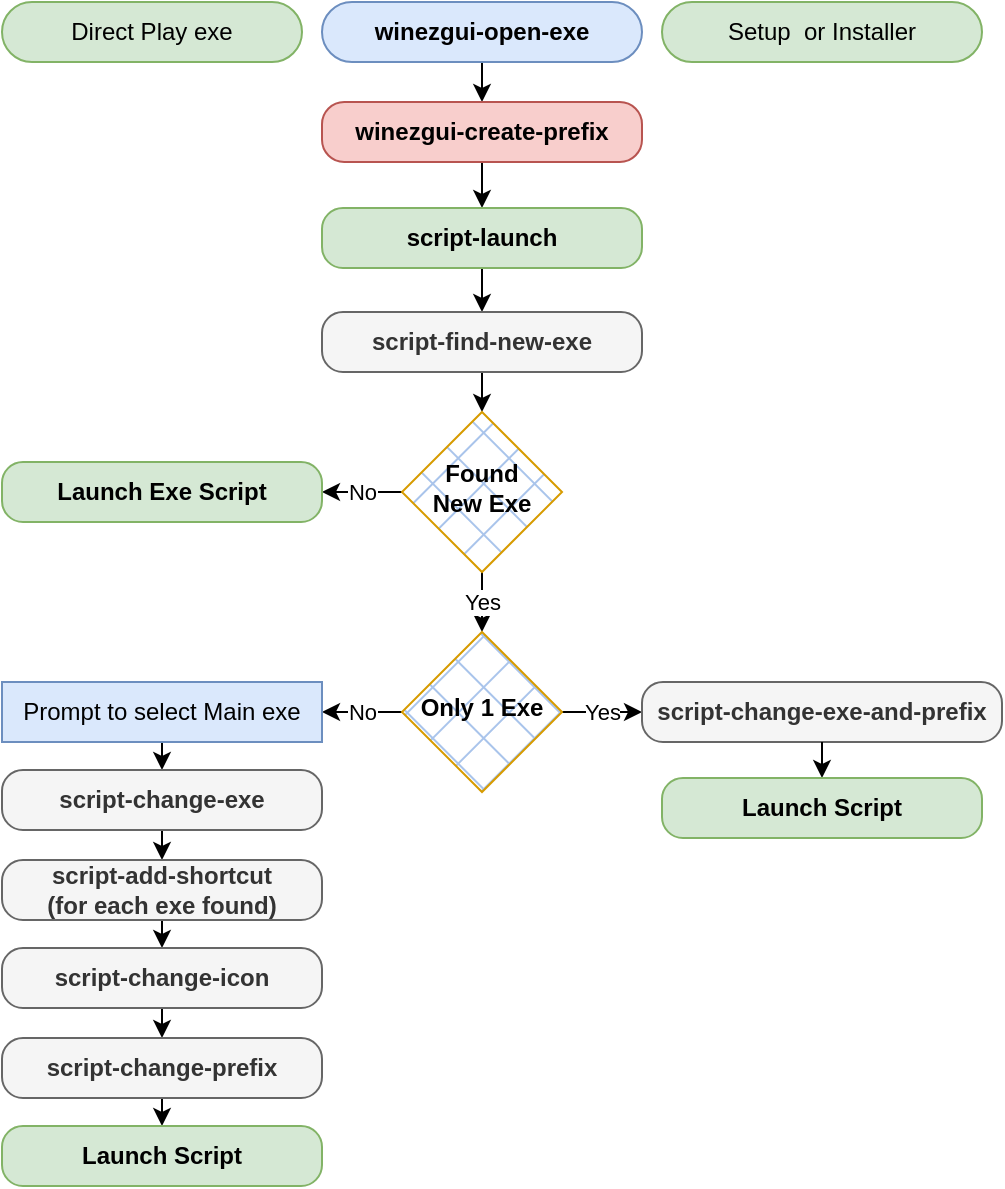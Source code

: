 <mxfile version="20.3.0" type="device"><diagram id="C5RBs43oDa-KdzZeNtuy" name="Page-1"><mxGraphModel dx="949" dy="608" grid="1" gridSize="10" guides="1" tooltips="1" connect="1" arrows="1" fold="1" page="1" pageScale="1" pageWidth="827" pageHeight="1169" math="0" shadow="0"><root><mxCell id="WIyWlLk6GJQsqaUBKTNV-0"/><mxCell id="WIyWlLk6GJQsqaUBKTNV-1" parent="WIyWlLk6GJQsqaUBKTNV-0"/><mxCell id="gEdqRXEoTVdktuDJ5QfA-144" value="" style="edgeStyle=none;rounded=0;orthogonalLoop=1;jettySize=auto;html=1;fontFamily=Helvetica;entryX=0.5;entryY=0;entryDx=0;entryDy=0;" edge="1" parent="WIyWlLk6GJQsqaUBKTNV-1" source="WIyWlLk6GJQsqaUBKTNV-3" target="gEdqRXEoTVdktuDJ5QfA-10"><mxGeometry relative="1" as="geometry"><mxPoint x="210" y="70" as="targetPoint"/></mxGeometry></mxCell><mxCell id="WIyWlLk6GJQsqaUBKTNV-3" value="&lt;b&gt;winezgui-open-exe&lt;/b&gt;" style="rounded=1;whiteSpace=wrap;html=1;fontSize=12;glass=0;strokeWidth=1;shadow=0;fillColor=#dae8fc;strokeColor=#6c8ebf;arcSize=50;" parent="WIyWlLk6GJQsqaUBKTNV-1" vertex="1"><mxGeometry x="210" y="10" width="160" height="30" as="geometry"/></mxCell><mxCell id="gEdqRXEoTVdktuDJ5QfA-22" style="edgeStyle=orthogonalEdgeStyle;rounded=0;orthogonalLoop=1;jettySize=auto;html=1;exitX=0.5;exitY=1;exitDx=0;exitDy=0;entryX=0.5;entryY=0;entryDx=0;entryDy=0;" edge="1" parent="WIyWlLk6GJQsqaUBKTNV-1" source="gEdqRXEoTVdktuDJ5QfA-10" target="gEdqRXEoTVdktuDJ5QfA-11"><mxGeometry relative="1" as="geometry"/></mxCell><mxCell id="gEdqRXEoTVdktuDJ5QfA-10" value="&lt;b&gt;winezgui-create-prefix&lt;/b&gt;" style="rounded=1;whiteSpace=wrap;html=1;fontSize=12;glass=0;strokeWidth=1;shadow=0;arcSize=37;fillColor=#f8cecc;strokeColor=#b85450;" vertex="1" parent="WIyWlLk6GJQsqaUBKTNV-1"><mxGeometry x="210" y="60" width="160" height="30" as="geometry"/></mxCell><mxCell id="gEdqRXEoTVdktuDJ5QfA-102" value="" style="edgeStyle=none;rounded=0;orthogonalLoop=1;jettySize=auto;html=1;" edge="1" parent="WIyWlLk6GJQsqaUBKTNV-1" source="gEdqRXEoTVdktuDJ5QfA-11" target="gEdqRXEoTVdktuDJ5QfA-101"><mxGeometry relative="1" as="geometry"/></mxCell><mxCell id="gEdqRXEoTVdktuDJ5QfA-11" value="&lt;b&gt;script-launch&lt;/b&gt;" style="rounded=1;whiteSpace=wrap;html=1;fontSize=12;glass=0;strokeWidth=1;shadow=0;arcSize=35;fillColor=#d5e8d4;strokeColor=#82b366;fontColor=default;" vertex="1" parent="WIyWlLk6GJQsqaUBKTNV-1"><mxGeometry x="210" y="113" width="160" height="30" as="geometry"/></mxCell><mxCell id="gEdqRXEoTVdktuDJ5QfA-100" value="" style="edgeStyle=none;rounded=0;orthogonalLoop=1;jettySize=auto;html=1;" edge="1" parent="WIyWlLk6GJQsqaUBKTNV-1" target="gEdqRXEoTVdktuDJ5QfA-9"><mxGeometry relative="1" as="geometry"><mxPoint x="120" y="125" as="sourcePoint"/></mxGeometry></mxCell><mxCell id="gEdqRXEoTVdktuDJ5QfA-91" value="&lt;span style=&quot;&quot;&gt;Direct Play exe&lt;/span&gt;" style="rounded=1;whiteSpace=wrap;html=1;fontSize=12;glass=0;strokeWidth=1;shadow=0;fillColor=#d5e8d4;strokeColor=#82b366;arcSize=50;" vertex="1" parent="WIyWlLk6GJQsqaUBKTNV-1"><mxGeometry x="50" y="10" width="150" height="30" as="geometry"/></mxCell><mxCell id="gEdqRXEoTVdktuDJ5QfA-92" value="&lt;span style=&quot;&quot;&gt;Setup&amp;nbsp; or Installer&lt;/span&gt;" style="rounded=1;whiteSpace=wrap;html=1;fontSize=12;glass=0;strokeWidth=1;shadow=0;fillColor=#d5e8d4;strokeColor=#82b366;arcSize=50;" vertex="1" parent="WIyWlLk6GJQsqaUBKTNV-1"><mxGeometry x="380" y="10" width="160" height="30" as="geometry"/></mxCell><mxCell id="gEdqRXEoTVdktuDJ5QfA-105" value="" style="edgeStyle=none;rounded=0;orthogonalLoop=1;jettySize=auto;html=1;" edge="1" parent="WIyWlLk6GJQsqaUBKTNV-1" source="gEdqRXEoTVdktuDJ5QfA-101" target="gEdqRXEoTVdktuDJ5QfA-104"><mxGeometry relative="1" as="geometry"/></mxCell><mxCell id="gEdqRXEoTVdktuDJ5QfA-101" value="&lt;span style=&quot;text-align: left;&quot;&gt;&lt;b&gt;script-find-new-exe&lt;/b&gt;&lt;/span&gt;" style="rounded=1;whiteSpace=wrap;html=1;fontSize=12;glass=0;strokeWidth=1;shadow=0;arcSize=35;fillColor=#f5f5f5;fontColor=#333333;strokeColor=#666666;" vertex="1" parent="WIyWlLk6GJQsqaUBKTNV-1"><mxGeometry x="210" y="165" width="160" height="30" as="geometry"/></mxCell><mxCell id="gEdqRXEoTVdktuDJ5QfA-107" value="Yes" style="edgeStyle=none;rounded=0;orthogonalLoop=1;jettySize=auto;html=1;" edge="1" parent="WIyWlLk6GJQsqaUBKTNV-1" source="gEdqRXEoTVdktuDJ5QfA-104" target="gEdqRXEoTVdktuDJ5QfA-106"><mxGeometry relative="1" as="geometry"/></mxCell><mxCell id="gEdqRXEoTVdktuDJ5QfA-117" value="No" style="edgeStyle=none;rounded=0;orthogonalLoop=1;jettySize=auto;html=1;" edge="1" parent="WIyWlLk6GJQsqaUBKTNV-1" source="gEdqRXEoTVdktuDJ5QfA-104" target="gEdqRXEoTVdktuDJ5QfA-116"><mxGeometry relative="1" as="geometry"/></mxCell><mxCell id="gEdqRXEoTVdktuDJ5QfA-104" value="&lt;b&gt;Found&lt;br&gt;New Exe&lt;/b&gt;" style="rhombus;whiteSpace=wrap;html=1;shadow=0;fontFamily=Helvetica;fontSize=12;align=center;strokeWidth=1;spacing=6;spacingTop=-4;fillColor=#A9C4EB;strokeColor=#d79b00;gradientColor=none;fillStyle=cross-hatch;" vertex="1" parent="WIyWlLk6GJQsqaUBKTNV-1"><mxGeometry x="250" y="215" width="80" height="80" as="geometry"/></mxCell><mxCell id="gEdqRXEoTVdktuDJ5QfA-109" value="Yes" style="edgeStyle=none;rounded=0;orthogonalLoop=1;jettySize=auto;html=1;" edge="1" parent="WIyWlLk6GJQsqaUBKTNV-1" source="gEdqRXEoTVdktuDJ5QfA-106" target="gEdqRXEoTVdktuDJ5QfA-108"><mxGeometry relative="1" as="geometry"/></mxCell><mxCell id="gEdqRXEoTVdktuDJ5QfA-127" value="No" style="edgeStyle=none;rounded=0;orthogonalLoop=1;jettySize=auto;html=1;entryX=1;entryY=0.5;entryDx=0;entryDy=0;" edge="1" parent="WIyWlLk6GJQsqaUBKTNV-1" source="gEdqRXEoTVdktuDJ5QfA-106" target="gEdqRXEoTVdktuDJ5QfA-120"><mxGeometry relative="1" as="geometry"/></mxCell><mxCell id="gEdqRXEoTVdktuDJ5QfA-106" value="&lt;b&gt;Only 1 Exe&lt;/b&gt;" style="rhombus;whiteSpace=wrap;html=1;shadow=0;fontFamily=Helvetica;fontSize=12;align=center;strokeWidth=1;spacing=6;spacingTop=-4;fillColor=#A9C4EB;strokeColor=#d79b00;gradientColor=none;fillStyle=cross-hatch;" vertex="1" parent="WIyWlLk6GJQsqaUBKTNV-1"><mxGeometry x="250" y="325" width="80" height="80" as="geometry"/></mxCell><mxCell id="gEdqRXEoTVdktuDJ5QfA-108" value="&lt;div style=&quot;text-align: left;&quot;&gt;&lt;span style=&quot;background-color: initial;&quot;&gt;&lt;b&gt;script-change-exe-and-prefix&lt;/b&gt;&lt;/span&gt;&lt;/div&gt;" style="rounded=1;whiteSpace=wrap;html=1;fontSize=12;glass=0;strokeWidth=1;shadow=0;arcSize=35;fillColor=#f5f5f5;strokeColor=#666666;fontColor=#333333;flipH=0;flipV=1;" vertex="1" parent="WIyWlLk6GJQsqaUBKTNV-1"><mxGeometry x="370" y="350" width="180" height="30" as="geometry"/></mxCell><mxCell id="gEdqRXEoTVdktuDJ5QfA-135" value="" style="edgeStyle=none;rounded=0;orthogonalLoop=1;jettySize=auto;html=1;exitX=0.5;exitY=1;exitDx=0;exitDy=0;" edge="1" parent="WIyWlLk6GJQsqaUBKTNV-1" source="gEdqRXEoTVdktuDJ5QfA-108" target="gEdqRXEoTVdktuDJ5QfA-134"><mxGeometry relative="1" as="geometry"><mxPoint x="450.0" y="479" as="sourcePoint"/></mxGeometry></mxCell><mxCell id="gEdqRXEoTVdktuDJ5QfA-116" value="&lt;b&gt;Launch Exe Script&lt;/b&gt;" style="rounded=1;whiteSpace=wrap;html=1;fontSize=12;glass=0;strokeWidth=1;shadow=0;arcSize=35;fillColor=#d5e8d4;strokeColor=#82b366;" vertex="1" parent="WIyWlLk6GJQsqaUBKTNV-1"><mxGeometry x="50" y="240" width="160" height="30" as="geometry"/></mxCell><mxCell id="gEdqRXEoTVdktuDJ5QfA-119" value="" style="edgeStyle=none;rounded=0;orthogonalLoop=1;jettySize=auto;html=1;entryX=0.5;entryY=0;entryDx=0;entryDy=0;" edge="1" source="gEdqRXEoTVdktuDJ5QfA-120" target="gEdqRXEoTVdktuDJ5QfA-123" parent="WIyWlLk6GJQsqaUBKTNV-1"><mxGeometry relative="1" as="geometry"><mxPoint x="130" y="398" as="targetPoint"/></mxGeometry></mxCell><mxCell id="gEdqRXEoTVdktuDJ5QfA-120" value="&lt;span style=&quot;color: rgb(0, 0, 0);&quot;&gt;Prompt to select Main exe&lt;/span&gt;" style="rounded=1;whiteSpace=wrap;html=1;fontSize=12;glass=0;strokeWidth=1;shadow=0;arcSize=0;fillColor=#dae8fc;strokeColor=#6c8ebf;flipH=0;flipV=1;" vertex="1" parent="WIyWlLk6GJQsqaUBKTNV-1"><mxGeometry x="50" y="350" width="160" height="30" as="geometry"/></mxCell><mxCell id="gEdqRXEoTVdktuDJ5QfA-122" value="" style="edgeStyle=none;rounded=0;orthogonalLoop=1;jettySize=auto;html=1;" edge="1" source="gEdqRXEoTVdktuDJ5QfA-123" target="gEdqRXEoTVdktuDJ5QfA-125" parent="WIyWlLk6GJQsqaUBKTNV-1"><mxGeometry relative="1" as="geometry"/></mxCell><mxCell id="gEdqRXEoTVdktuDJ5QfA-123" value="&lt;span style=&quot;text-align: left;&quot;&gt;&lt;b&gt;script-change-exe&lt;/b&gt;&lt;/span&gt;" style="rounded=1;whiteSpace=wrap;html=1;fontSize=12;glass=0;strokeWidth=1;shadow=0;arcSize=35;fillColor=#f5f5f5;strokeColor=#666666;fontColor=#333333;flipH=0;flipV=1;" vertex="1" parent="WIyWlLk6GJQsqaUBKTNV-1"><mxGeometry x="50" y="394" width="160" height="30" as="geometry"/></mxCell><mxCell id="gEdqRXEoTVdktuDJ5QfA-124" value="" style="edgeStyle=none;rounded=0;orthogonalLoop=1;jettySize=auto;html=1;" edge="1" source="gEdqRXEoTVdktuDJ5QfA-125" target="gEdqRXEoTVdktuDJ5QfA-126" parent="WIyWlLk6GJQsqaUBKTNV-1"><mxGeometry relative="1" as="geometry"/></mxCell><mxCell id="gEdqRXEoTVdktuDJ5QfA-125" value="&lt;b style=&quot;text-align: left;&quot;&gt;script-add-shortcut&lt;br&gt;(for each exe found)&lt;/b&gt;" style="rounded=1;whiteSpace=wrap;html=1;fontSize=12;glass=0;strokeWidth=1;shadow=0;arcSize=35;fillColor=#f5f5f5;strokeColor=#666666;fontColor=#333333;flipH=0;flipV=1;" vertex="1" parent="WIyWlLk6GJQsqaUBKTNV-1"><mxGeometry x="50" y="439" width="160" height="30" as="geometry"/></mxCell><mxCell id="gEdqRXEoTVdktuDJ5QfA-133" value="" style="edgeStyle=none;rounded=0;orthogonalLoop=1;jettySize=auto;html=1;" edge="1" parent="WIyWlLk6GJQsqaUBKTNV-1" source="gEdqRXEoTVdktuDJ5QfA-126" target="gEdqRXEoTVdktuDJ5QfA-130"><mxGeometry relative="1" as="geometry"/></mxCell><mxCell id="gEdqRXEoTVdktuDJ5QfA-126" value="&lt;span style=&quot;text-align: left;&quot;&gt;&lt;b&gt;script-change-icon&lt;/b&gt;&lt;/span&gt;" style="rounded=1;whiteSpace=wrap;html=1;fontSize=12;glass=0;strokeWidth=1;shadow=0;arcSize=35;fillColor=#f5f5f5;strokeColor=#666666;fontColor=#333333;flipH=0;flipV=1;" vertex="1" parent="WIyWlLk6GJQsqaUBKTNV-1"><mxGeometry x="50" y="483" width="160" height="30" as="geometry"/></mxCell><mxCell id="gEdqRXEoTVdktuDJ5QfA-129" value="" style="edgeStyle=none;rounded=0;orthogonalLoop=1;jettySize=auto;html=1;" edge="1" source="gEdqRXEoTVdktuDJ5QfA-130" target="gEdqRXEoTVdktuDJ5QfA-131" parent="WIyWlLk6GJQsqaUBKTNV-1"><mxGeometry relative="1" as="geometry"/></mxCell><mxCell id="gEdqRXEoTVdktuDJ5QfA-130" value="&lt;b style=&quot;text-align: left;&quot;&gt;script-change-prefix&lt;/b&gt;" style="rounded=1;whiteSpace=wrap;html=1;fontSize=12;glass=0;strokeWidth=1;shadow=0;arcSize=35;fillColor=#f5f5f5;strokeColor=#666666;fontColor=#333333;flipH=0;flipV=1;" vertex="1" parent="WIyWlLk6GJQsqaUBKTNV-1"><mxGeometry x="50" y="528" width="160" height="30" as="geometry"/></mxCell><mxCell id="gEdqRXEoTVdktuDJ5QfA-131" value="&lt;b&gt;Launch Script&lt;/b&gt;" style="rounded=1;whiteSpace=wrap;html=1;fontSize=12;glass=0;strokeWidth=1;shadow=0;arcSize=35;fillColor=#d5e8d4;strokeColor=#82b366;flipH=0;flipV=1;" vertex="1" parent="WIyWlLk6GJQsqaUBKTNV-1"><mxGeometry x="50" y="572" width="160" height="30" as="geometry"/></mxCell><mxCell id="gEdqRXEoTVdktuDJ5QfA-134" value="&lt;b&gt;Launch Script&lt;/b&gt;" style="rounded=1;whiteSpace=wrap;html=1;fontSize=12;glass=0;strokeWidth=1;shadow=0;arcSize=35;fillColor=#d5e8d4;strokeColor=#82b366;flipH=0;flipV=1;" vertex="1" parent="WIyWlLk6GJQsqaUBKTNV-1"><mxGeometry x="380" y="398" width="160" height="30" as="geometry"/></mxCell></root></mxGraphModel></diagram></mxfile>